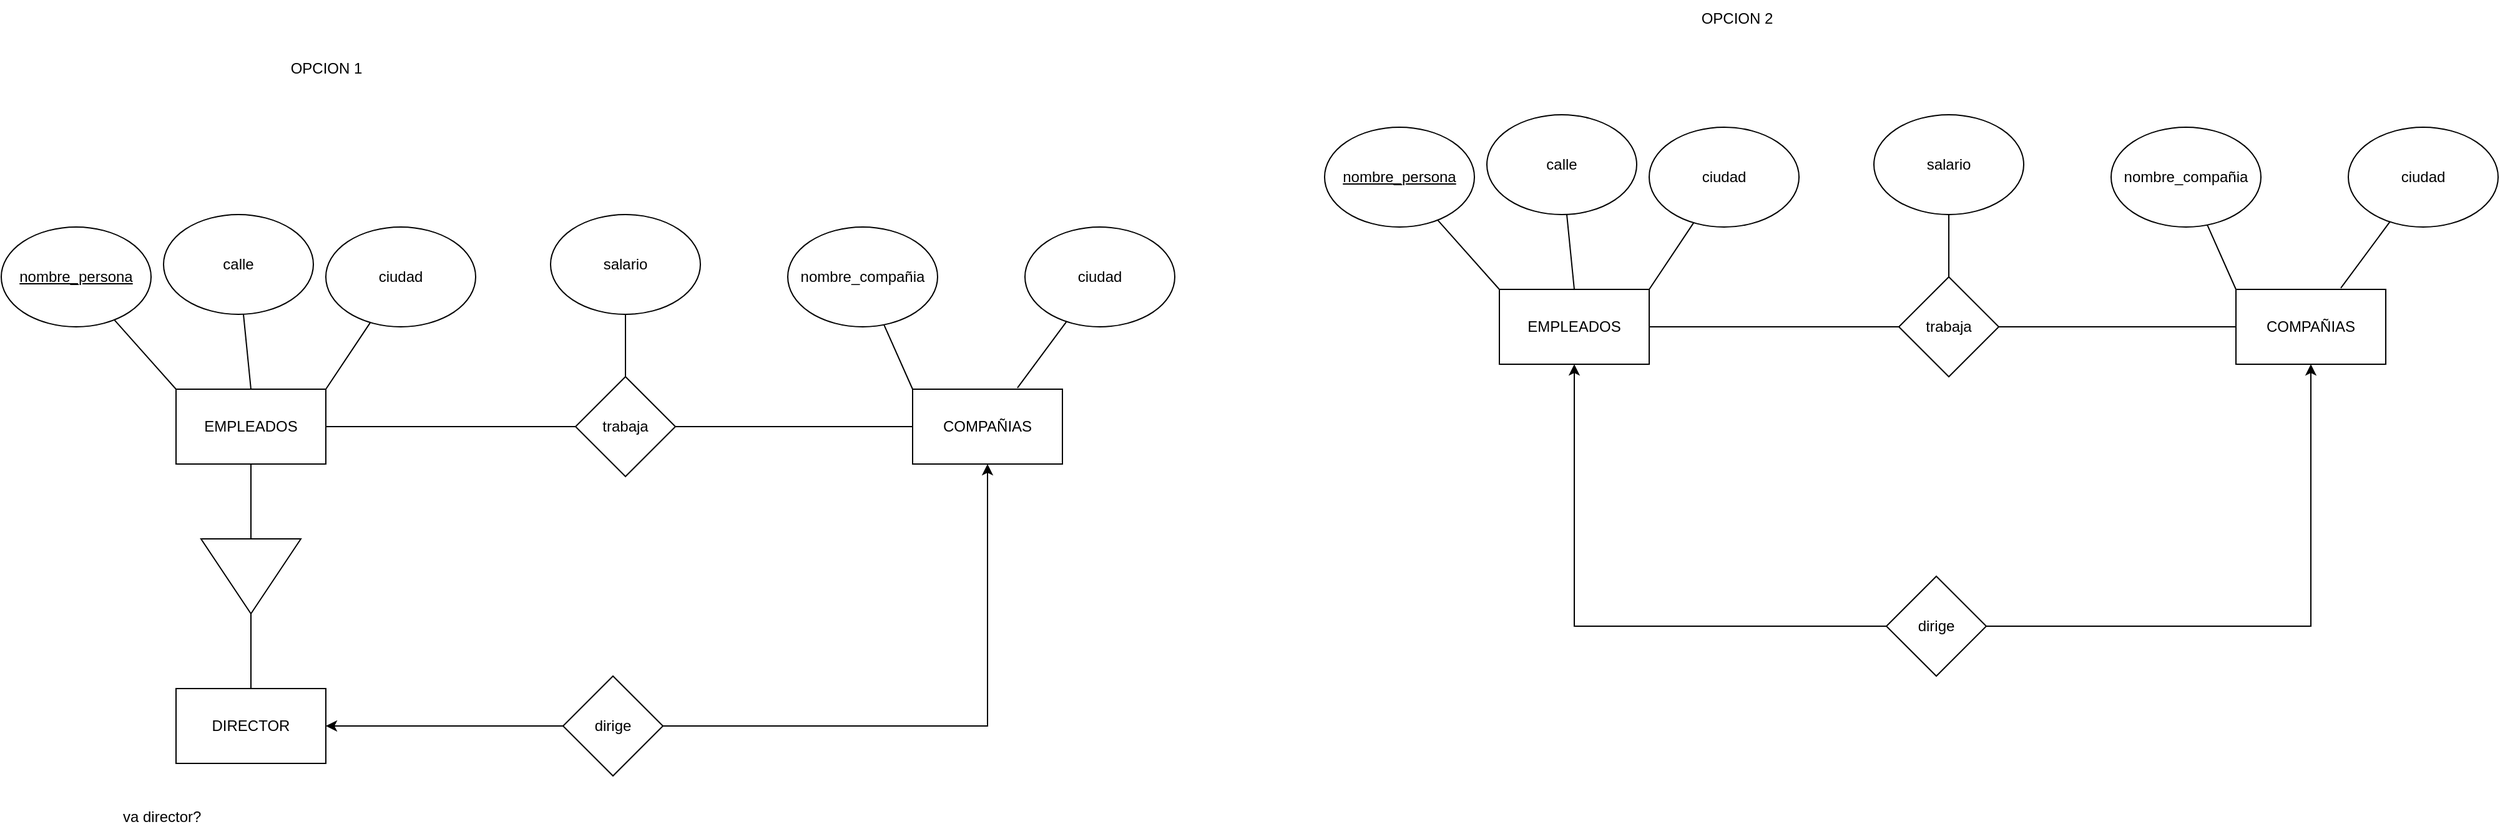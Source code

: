 <mxfile version="24.7.8">
  <diagram name="Página-1" id="StY1zdWXbSatuYRLAxHC">
    <mxGraphModel dx="1639" dy="1525" grid="1" gridSize="10" guides="1" tooltips="1" connect="1" arrows="1" fold="1" page="0" pageScale="1" pageWidth="827" pageHeight="1169" math="0" shadow="0">
      <root>
        <mxCell id="0" />
        <mxCell id="1" parent="0" />
        <mxCell id="Wb_cBal-tWobdx_11K5l-15" style="edgeStyle=orthogonalEdgeStyle;rounded=0;orthogonalLoop=1;jettySize=auto;html=1;entryX=0;entryY=0.5;entryDx=0;entryDy=0;endArrow=none;endFill=0;" edge="1" parent="1" source="Wb_cBal-tWobdx_11K5l-1" target="Wb_cBal-tWobdx_11K5l-14">
          <mxGeometry relative="1" as="geometry" />
        </mxCell>
        <mxCell id="Wb_cBal-tWobdx_11K5l-18" style="edgeStyle=orthogonalEdgeStyle;rounded=0;orthogonalLoop=1;jettySize=auto;html=1;entryX=0;entryY=0.5;entryDx=0;entryDy=0;endArrow=none;endFill=0;" edge="1" parent="1" source="Wb_cBal-tWobdx_11K5l-1" target="Wb_cBal-tWobdx_11K5l-13">
          <mxGeometry relative="1" as="geometry" />
        </mxCell>
        <mxCell id="Wb_cBal-tWobdx_11K5l-1" value="EMPLEADOS" style="rounded=0;whiteSpace=wrap;html=1;" vertex="1" parent="1">
          <mxGeometry x="-300" y="230" width="120" height="60" as="geometry" />
        </mxCell>
        <mxCell id="Wb_cBal-tWobdx_11K5l-2" value="&lt;u&gt;nombre_persona&lt;/u&gt;" style="ellipse;whiteSpace=wrap;html=1;" vertex="1" parent="1">
          <mxGeometry x="-440" y="100" width="120" height="80" as="geometry" />
        </mxCell>
        <mxCell id="Wb_cBal-tWobdx_11K5l-3" value="calle" style="ellipse;whiteSpace=wrap;html=1;" vertex="1" parent="1">
          <mxGeometry x="-310" y="90" width="120" height="80" as="geometry" />
        </mxCell>
        <mxCell id="Wb_cBal-tWobdx_11K5l-4" value="ciudad" style="ellipse;whiteSpace=wrap;html=1;" vertex="1" parent="1">
          <mxGeometry x="-180" y="100" width="120" height="80" as="geometry" />
        </mxCell>
        <mxCell id="Wb_cBal-tWobdx_11K5l-5" value="" style="endArrow=none;html=1;rounded=0;entryX=0;entryY=0;entryDx=0;entryDy=0;" edge="1" parent="1" source="Wb_cBal-tWobdx_11K5l-2" target="Wb_cBal-tWobdx_11K5l-1">
          <mxGeometry width="50" height="50" relative="1" as="geometry">
            <mxPoint x="-410" y="290" as="sourcePoint" />
            <mxPoint x="-300" y="220" as="targetPoint" />
          </mxGeometry>
        </mxCell>
        <mxCell id="Wb_cBal-tWobdx_11K5l-6" value="" style="endArrow=none;html=1;rounded=0;entryX=0.5;entryY=0;entryDx=0;entryDy=0;" edge="1" parent="1" source="Wb_cBal-tWobdx_11K5l-3" target="Wb_cBal-tWobdx_11K5l-1">
          <mxGeometry width="50" height="50" relative="1" as="geometry">
            <mxPoint x="-339" y="184" as="sourcePoint" />
            <mxPoint x="-290" y="240" as="targetPoint" />
          </mxGeometry>
        </mxCell>
        <mxCell id="Wb_cBal-tWobdx_11K5l-7" value="" style="endArrow=none;html=1;rounded=0;entryX=1;entryY=0;entryDx=0;entryDy=0;" edge="1" parent="1" source="Wb_cBal-tWobdx_11K5l-4" target="Wb_cBal-tWobdx_11K5l-1">
          <mxGeometry width="50" height="50" relative="1" as="geometry">
            <mxPoint x="-236" y="180" as="sourcePoint" />
            <mxPoint x="-230" y="240" as="targetPoint" />
          </mxGeometry>
        </mxCell>
        <mxCell id="Wb_cBal-tWobdx_11K5l-8" value="COMPAÑIAS" style="rounded=0;whiteSpace=wrap;html=1;" vertex="1" parent="1">
          <mxGeometry x="290" y="230" width="120" height="60" as="geometry" />
        </mxCell>
        <mxCell id="Wb_cBal-tWobdx_11K5l-9" value="ciudad" style="ellipse;whiteSpace=wrap;html=1;" vertex="1" parent="1">
          <mxGeometry x="380" y="100" width="120" height="80" as="geometry" />
        </mxCell>
        <mxCell id="Wb_cBal-tWobdx_11K5l-10" value="nombre_compañia" style="ellipse;whiteSpace=wrap;html=1;" vertex="1" parent="1">
          <mxGeometry x="190" y="100" width="120" height="80" as="geometry" />
        </mxCell>
        <mxCell id="Wb_cBal-tWobdx_11K5l-11" value="" style="endArrow=none;html=1;rounded=0;entryX=0;entryY=0;entryDx=0;entryDy=0;" edge="1" parent="1" source="Wb_cBal-tWobdx_11K5l-10" target="Wb_cBal-tWobdx_11K5l-8">
          <mxGeometry width="50" height="50" relative="1" as="geometry">
            <mxPoint x="140" y="270" as="sourcePoint" />
            <mxPoint x="190" y="220" as="targetPoint" />
          </mxGeometry>
        </mxCell>
        <mxCell id="Wb_cBal-tWobdx_11K5l-12" value="" style="endArrow=none;html=1;rounded=0;entryX=0.7;entryY=-0.017;entryDx=0;entryDy=0;entryPerimeter=0;" edge="1" parent="1" source="Wb_cBal-tWobdx_11K5l-9" target="Wb_cBal-tWobdx_11K5l-8">
          <mxGeometry width="50" height="50" relative="1" as="geometry">
            <mxPoint x="277" y="188" as="sourcePoint" />
            <mxPoint x="300" y="240" as="targetPoint" />
          </mxGeometry>
        </mxCell>
        <mxCell id="Wb_cBal-tWobdx_11K5l-19" style="edgeStyle=orthogonalEdgeStyle;rounded=0;orthogonalLoop=1;jettySize=auto;html=1;entryX=0;entryY=0.5;entryDx=0;entryDy=0;endArrow=none;endFill=0;" edge="1" parent="1" source="Wb_cBal-tWobdx_11K5l-13" target="Wb_cBal-tWobdx_11K5l-8">
          <mxGeometry relative="1" as="geometry" />
        </mxCell>
        <mxCell id="Wb_cBal-tWobdx_11K5l-13" value="trabaja" style="rhombus;whiteSpace=wrap;html=1;" vertex="1" parent="1">
          <mxGeometry x="20" y="220" width="80" height="80" as="geometry" />
        </mxCell>
        <mxCell id="Wb_cBal-tWobdx_11K5l-17" style="edgeStyle=orthogonalEdgeStyle;rounded=0;orthogonalLoop=1;jettySize=auto;html=1;entryX=0.5;entryY=0;entryDx=0;entryDy=0;endArrow=none;endFill=0;" edge="1" parent="1" source="Wb_cBal-tWobdx_11K5l-14" target="Wb_cBal-tWobdx_11K5l-16">
          <mxGeometry relative="1" as="geometry" />
        </mxCell>
        <mxCell id="Wb_cBal-tWobdx_11K5l-14" value="" style="triangle;whiteSpace=wrap;html=1;direction=south;" vertex="1" parent="1">
          <mxGeometry x="-280" y="350" width="80" height="60" as="geometry" />
        </mxCell>
        <mxCell id="Wb_cBal-tWobdx_11K5l-24" style="edgeStyle=orthogonalEdgeStyle;rounded=0;orthogonalLoop=1;jettySize=auto;html=1;endArrow=classic;endFill=1;exitX=0;exitY=0.5;exitDx=0;exitDy=0;" edge="1" parent="1" source="Wb_cBal-tWobdx_11K5l-22" target="Wb_cBal-tWobdx_11K5l-16">
          <mxGeometry relative="1" as="geometry" />
        </mxCell>
        <mxCell id="Wb_cBal-tWobdx_11K5l-16" value="DIRECTOR" style="rounded=0;whiteSpace=wrap;html=1;" vertex="1" parent="1">
          <mxGeometry x="-300" y="470" width="120" height="60" as="geometry" />
        </mxCell>
        <mxCell id="Wb_cBal-tWobdx_11K5l-20" value="salario" style="ellipse;whiteSpace=wrap;html=1;" vertex="1" parent="1">
          <mxGeometry y="90" width="120" height="80" as="geometry" />
        </mxCell>
        <mxCell id="Wb_cBal-tWobdx_11K5l-21" value="" style="endArrow=none;html=1;rounded=0;" edge="1" parent="1" source="Wb_cBal-tWobdx_11K5l-13" target="Wb_cBal-tWobdx_11K5l-20">
          <mxGeometry width="50" height="50" relative="1" as="geometry">
            <mxPoint x="-30" y="360" as="sourcePoint" />
            <mxPoint x="20" y="310" as="targetPoint" />
          </mxGeometry>
        </mxCell>
        <mxCell id="Wb_cBal-tWobdx_11K5l-22" value="dirige" style="rhombus;whiteSpace=wrap;html=1;" vertex="1" parent="1">
          <mxGeometry x="10" y="460" width="80" height="80" as="geometry" />
        </mxCell>
        <mxCell id="Wb_cBal-tWobdx_11K5l-25" value="" style="endArrow=classic;html=1;rounded=0;entryX=0.5;entryY=1;entryDx=0;entryDy=0;exitX=1;exitY=0.5;exitDx=0;exitDy=0;endFill=1;" edge="1" parent="1" source="Wb_cBal-tWobdx_11K5l-22" target="Wb_cBal-tWobdx_11K5l-8">
          <mxGeometry width="50" height="50" relative="1" as="geometry">
            <mxPoint x="190" y="480" as="sourcePoint" />
            <mxPoint x="240" y="430" as="targetPoint" />
            <Array as="points">
              <mxPoint x="350" y="500" />
            </Array>
          </mxGeometry>
        </mxCell>
        <mxCell id="Wb_cBal-tWobdx_11K5l-26" value="va director?&amp;nbsp;" style="text;html=1;align=center;verticalAlign=middle;resizable=0;points=[];autosize=1;strokeColor=none;fillColor=none;" vertex="1" parent="1">
          <mxGeometry x="-355" y="558" width="90" height="30" as="geometry" />
        </mxCell>
        <mxCell id="Wb_cBal-tWobdx_11K5l-27" value="OPCION 1" style="text;html=1;align=center;verticalAlign=middle;resizable=0;points=[];autosize=1;strokeColor=none;fillColor=none;" vertex="1" parent="1">
          <mxGeometry x="-220" y="-42" width="80" height="30" as="geometry" />
        </mxCell>
        <mxCell id="Wb_cBal-tWobdx_11K5l-28" value="OPCION 2" style="text;html=1;align=center;verticalAlign=middle;resizable=0;points=[];autosize=1;strokeColor=none;fillColor=none;" vertex="1" parent="1">
          <mxGeometry x="910" y="-82" width="80" height="30" as="geometry" />
        </mxCell>
        <mxCell id="Wb_cBal-tWobdx_11K5l-30" style="edgeStyle=orthogonalEdgeStyle;rounded=0;orthogonalLoop=1;jettySize=auto;html=1;entryX=0;entryY=0.5;entryDx=0;entryDy=0;endArrow=none;endFill=0;" edge="1" parent="1" source="Wb_cBal-tWobdx_11K5l-31" target="Wb_cBal-tWobdx_11K5l-44">
          <mxGeometry relative="1" as="geometry" />
        </mxCell>
        <mxCell id="Wb_cBal-tWobdx_11K5l-31" value="EMPLEADOS" style="rounded=0;whiteSpace=wrap;html=1;" vertex="1" parent="1">
          <mxGeometry x="760" y="150" width="120" height="60" as="geometry" />
        </mxCell>
        <mxCell id="Wb_cBal-tWobdx_11K5l-32" value="&lt;u&gt;nombre_persona&lt;/u&gt;" style="ellipse;whiteSpace=wrap;html=1;" vertex="1" parent="1">
          <mxGeometry x="620" y="20" width="120" height="80" as="geometry" />
        </mxCell>
        <mxCell id="Wb_cBal-tWobdx_11K5l-33" value="calle" style="ellipse;whiteSpace=wrap;html=1;" vertex="1" parent="1">
          <mxGeometry x="750" y="10" width="120" height="80" as="geometry" />
        </mxCell>
        <mxCell id="Wb_cBal-tWobdx_11K5l-34" value="ciudad" style="ellipse;whiteSpace=wrap;html=1;" vertex="1" parent="1">
          <mxGeometry x="880" y="20" width="120" height="80" as="geometry" />
        </mxCell>
        <mxCell id="Wb_cBal-tWobdx_11K5l-35" value="" style="endArrow=none;html=1;rounded=0;entryX=0;entryY=0;entryDx=0;entryDy=0;" edge="1" parent="1" source="Wb_cBal-tWobdx_11K5l-32" target="Wb_cBal-tWobdx_11K5l-31">
          <mxGeometry width="50" height="50" relative="1" as="geometry">
            <mxPoint x="650" y="210" as="sourcePoint" />
            <mxPoint x="760" y="140" as="targetPoint" />
          </mxGeometry>
        </mxCell>
        <mxCell id="Wb_cBal-tWobdx_11K5l-36" value="" style="endArrow=none;html=1;rounded=0;entryX=0.5;entryY=0;entryDx=0;entryDy=0;" edge="1" parent="1" source="Wb_cBal-tWobdx_11K5l-33" target="Wb_cBal-tWobdx_11K5l-31">
          <mxGeometry width="50" height="50" relative="1" as="geometry">
            <mxPoint x="721" y="104" as="sourcePoint" />
            <mxPoint x="770" y="160" as="targetPoint" />
          </mxGeometry>
        </mxCell>
        <mxCell id="Wb_cBal-tWobdx_11K5l-37" value="" style="endArrow=none;html=1;rounded=0;entryX=1;entryY=0;entryDx=0;entryDy=0;" edge="1" parent="1" source="Wb_cBal-tWobdx_11K5l-34" target="Wb_cBal-tWobdx_11K5l-31">
          <mxGeometry width="50" height="50" relative="1" as="geometry">
            <mxPoint x="824" y="100" as="sourcePoint" />
            <mxPoint x="830" y="160" as="targetPoint" />
          </mxGeometry>
        </mxCell>
        <mxCell id="Wb_cBal-tWobdx_11K5l-38" value="COMPAÑIAS" style="rounded=0;whiteSpace=wrap;html=1;" vertex="1" parent="1">
          <mxGeometry x="1350" y="150" width="120" height="60" as="geometry" />
        </mxCell>
        <mxCell id="Wb_cBal-tWobdx_11K5l-39" value="ciudad" style="ellipse;whiteSpace=wrap;html=1;" vertex="1" parent="1">
          <mxGeometry x="1440" y="20" width="120" height="80" as="geometry" />
        </mxCell>
        <mxCell id="Wb_cBal-tWobdx_11K5l-40" value="nombre_compañia" style="ellipse;whiteSpace=wrap;html=1;" vertex="1" parent="1">
          <mxGeometry x="1250" y="20" width="120" height="80" as="geometry" />
        </mxCell>
        <mxCell id="Wb_cBal-tWobdx_11K5l-41" value="" style="endArrow=none;html=1;rounded=0;entryX=0;entryY=0;entryDx=0;entryDy=0;" edge="1" parent="1" source="Wb_cBal-tWobdx_11K5l-40" target="Wb_cBal-tWobdx_11K5l-38">
          <mxGeometry width="50" height="50" relative="1" as="geometry">
            <mxPoint x="1200" y="190" as="sourcePoint" />
            <mxPoint x="1250" y="140" as="targetPoint" />
          </mxGeometry>
        </mxCell>
        <mxCell id="Wb_cBal-tWobdx_11K5l-42" value="" style="endArrow=none;html=1;rounded=0;entryX=0.7;entryY=-0.017;entryDx=0;entryDy=0;entryPerimeter=0;" edge="1" parent="1" source="Wb_cBal-tWobdx_11K5l-39" target="Wb_cBal-tWobdx_11K5l-38">
          <mxGeometry width="50" height="50" relative="1" as="geometry">
            <mxPoint x="1337" y="108" as="sourcePoint" />
            <mxPoint x="1360" y="160" as="targetPoint" />
          </mxGeometry>
        </mxCell>
        <mxCell id="Wb_cBal-tWobdx_11K5l-43" style="edgeStyle=orthogonalEdgeStyle;rounded=0;orthogonalLoop=1;jettySize=auto;html=1;entryX=0;entryY=0.5;entryDx=0;entryDy=0;endArrow=none;endFill=0;" edge="1" parent="1" source="Wb_cBal-tWobdx_11K5l-44" target="Wb_cBal-tWobdx_11K5l-38">
          <mxGeometry relative="1" as="geometry" />
        </mxCell>
        <mxCell id="Wb_cBal-tWobdx_11K5l-44" value="trabaja" style="rhombus;whiteSpace=wrap;html=1;" vertex="1" parent="1">
          <mxGeometry x="1080" y="140" width="80" height="80" as="geometry" />
        </mxCell>
        <mxCell id="Wb_cBal-tWobdx_11K5l-47" style="edgeStyle=orthogonalEdgeStyle;rounded=0;orthogonalLoop=1;jettySize=auto;html=1;entryX=0.5;entryY=1;entryDx=0;entryDy=0;endArrow=classic;endFill=1;exitX=0;exitY=0.5;exitDx=0;exitDy=0;" edge="1" parent="1" source="Wb_cBal-tWobdx_11K5l-51" target="Wb_cBal-tWobdx_11K5l-31">
          <mxGeometry relative="1" as="geometry">
            <mxPoint x="880" y="420" as="targetPoint" />
          </mxGeometry>
        </mxCell>
        <mxCell id="Wb_cBal-tWobdx_11K5l-49" value="salario" style="ellipse;whiteSpace=wrap;html=1;" vertex="1" parent="1">
          <mxGeometry x="1060" y="10" width="120" height="80" as="geometry" />
        </mxCell>
        <mxCell id="Wb_cBal-tWobdx_11K5l-50" value="" style="endArrow=none;html=1;rounded=0;" edge="1" parent="1" source="Wb_cBal-tWobdx_11K5l-44" target="Wb_cBal-tWobdx_11K5l-49">
          <mxGeometry width="50" height="50" relative="1" as="geometry">
            <mxPoint x="1030" y="280" as="sourcePoint" />
            <mxPoint x="1080" y="230" as="targetPoint" />
          </mxGeometry>
        </mxCell>
        <mxCell id="Wb_cBal-tWobdx_11K5l-51" value="dirige" style="rhombus;whiteSpace=wrap;html=1;" vertex="1" parent="1">
          <mxGeometry x="1070" y="380" width="80" height="80" as="geometry" />
        </mxCell>
        <mxCell id="Wb_cBal-tWobdx_11K5l-52" value="" style="endArrow=classic;html=1;rounded=0;entryX=0.5;entryY=1;entryDx=0;entryDy=0;exitX=1;exitY=0.5;exitDx=0;exitDy=0;endFill=1;" edge="1" parent="1" source="Wb_cBal-tWobdx_11K5l-51" target="Wb_cBal-tWobdx_11K5l-38">
          <mxGeometry width="50" height="50" relative="1" as="geometry">
            <mxPoint x="1250" y="400" as="sourcePoint" />
            <mxPoint x="1300" y="350" as="targetPoint" />
            <Array as="points">
              <mxPoint x="1410" y="420" />
            </Array>
          </mxGeometry>
        </mxCell>
      </root>
    </mxGraphModel>
  </diagram>
</mxfile>
